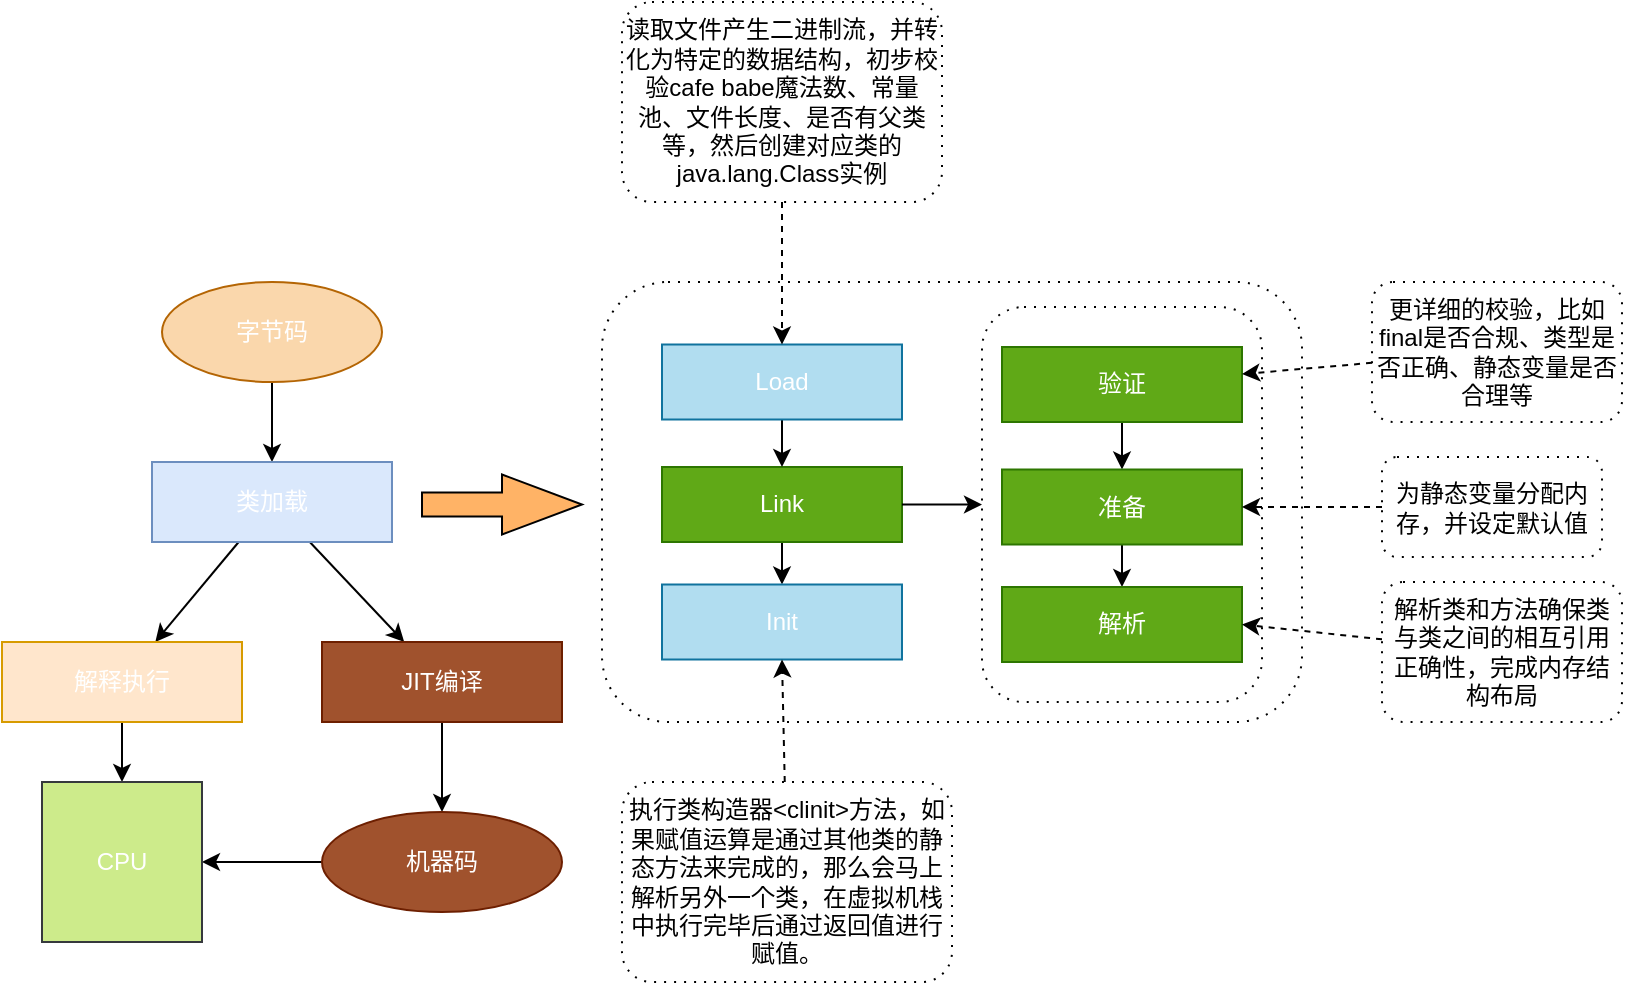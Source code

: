 <mxfile version="14.3.0" type="github">
  <diagram id="EHxILI9CEkPSfjAycWgh" name="Page-1">
    <mxGraphModel dx="946" dy="1749" grid="1" gridSize="10" guides="1" tooltips="1" connect="1" arrows="1" fold="1" page="1" pageScale="1" pageWidth="827" pageHeight="1169" math="0" shadow="0">
      <root>
        <mxCell id="0" />
        <mxCell id="1" parent="0" />
        <mxCell id="RG3UwwgLp89Rtfrr_dlu-25" value="" style="shape=ext;rounded=1;html=1;whiteSpace=wrap;dashed=1;dashPattern=1 4;" parent="1" vertex="1">
          <mxGeometry x="360" y="80" width="350" height="220" as="geometry" />
        </mxCell>
        <mxCell id="RG3UwwgLp89Rtfrr_dlu-26" value="" style="shape=ext;rounded=1;html=1;whiteSpace=wrap;dashed=1;dashPattern=1 4;" parent="1" vertex="1">
          <mxGeometry x="550" y="92.5" width="140" height="197.5" as="geometry" />
        </mxCell>
        <mxCell id="RG3UwwgLp89Rtfrr_dlu-7" value="" style="edgeStyle=orthogonalEdgeStyle;rounded=0;orthogonalLoop=1;jettySize=auto;html=1;" parent="1" source="RG3UwwgLp89Rtfrr_dlu-1" target="RG3UwwgLp89Rtfrr_dlu-2" edge="1">
          <mxGeometry relative="1" as="geometry" />
        </mxCell>
        <mxCell id="RG3UwwgLp89Rtfrr_dlu-1" value="&lt;font color=&quot;#ffffff&quot;&gt;字节码&lt;/font&gt;" style="ellipse;whiteSpace=wrap;html=1;fillColor=#fad7ac;strokeColor=#b46504;" parent="1" vertex="1">
          <mxGeometry x="140" y="80" width="110" height="50" as="geometry" />
        </mxCell>
        <mxCell id="RG3UwwgLp89Rtfrr_dlu-8" value="" style="rounded=0;orthogonalLoop=1;jettySize=auto;html=1;" parent="1" source="RG3UwwgLp89Rtfrr_dlu-2" target="RG3UwwgLp89Rtfrr_dlu-3" edge="1">
          <mxGeometry relative="1" as="geometry" />
        </mxCell>
        <mxCell id="RG3UwwgLp89Rtfrr_dlu-9" style="rounded=0;orthogonalLoop=1;jettySize=auto;html=1;" parent="1" source="RG3UwwgLp89Rtfrr_dlu-2" target="RG3UwwgLp89Rtfrr_dlu-4" edge="1">
          <mxGeometry relative="1" as="geometry" />
        </mxCell>
        <mxCell id="RG3UwwgLp89Rtfrr_dlu-2" value="&lt;font color=&quot;#ffffff&quot;&gt;类加载&lt;/font&gt;" style="rounded=0;whiteSpace=wrap;html=1;fillColor=#dae8fc;strokeColor=#6c8ebf;" parent="1" vertex="1">
          <mxGeometry x="135" y="170" width="120" height="40" as="geometry" />
        </mxCell>
        <mxCell id="RG3UwwgLp89Rtfrr_dlu-11" value="" style="edgeStyle=none;rounded=0;orthogonalLoop=1;jettySize=auto;html=1;" parent="1" source="RG3UwwgLp89Rtfrr_dlu-3" target="RG3UwwgLp89Rtfrr_dlu-6" edge="1">
          <mxGeometry relative="1" as="geometry" />
        </mxCell>
        <mxCell id="RG3UwwgLp89Rtfrr_dlu-3" value="&lt;font color=&quot;#ffffff&quot;&gt;解释执行&lt;/font&gt;" style="rounded=0;whiteSpace=wrap;html=1;fillColor=#ffe6cc;strokeColor=#d79b00;" parent="1" vertex="1">
          <mxGeometry x="60" y="260" width="120" height="40" as="geometry" />
        </mxCell>
        <mxCell id="RG3UwwgLp89Rtfrr_dlu-10" value="" style="edgeStyle=none;rounded=0;orthogonalLoop=1;jettySize=auto;html=1;" parent="1" source="RG3UwwgLp89Rtfrr_dlu-4" target="RG3UwwgLp89Rtfrr_dlu-5" edge="1">
          <mxGeometry relative="1" as="geometry" />
        </mxCell>
        <mxCell id="RG3UwwgLp89Rtfrr_dlu-4" value="JIT编译" style="rounded=0;whiteSpace=wrap;html=1;fillColor=#a0522d;strokeColor=#6D1F00;fontColor=#ffffff;" parent="1" vertex="1">
          <mxGeometry x="220" y="260" width="120" height="40" as="geometry" />
        </mxCell>
        <mxCell id="RG3UwwgLp89Rtfrr_dlu-12" value="" style="edgeStyle=none;rounded=0;orthogonalLoop=1;jettySize=auto;html=1;" parent="1" source="RG3UwwgLp89Rtfrr_dlu-5" target="RG3UwwgLp89Rtfrr_dlu-6" edge="1">
          <mxGeometry relative="1" as="geometry" />
        </mxCell>
        <mxCell id="RG3UwwgLp89Rtfrr_dlu-5" value="机器码" style="ellipse;whiteSpace=wrap;html=1;fillColor=#a0522d;strokeColor=#6D1F00;fontColor=#ffffff;" parent="1" vertex="1">
          <mxGeometry x="220" y="345" width="120" height="50" as="geometry" />
        </mxCell>
        <mxCell id="RG3UwwgLp89Rtfrr_dlu-6" value="&lt;font color=&quot;#ffffff&quot;&gt;CPU&lt;/font&gt;" style="whiteSpace=wrap;html=1;aspect=fixed;fillColor=#cdeb8b;strokeColor=#36393d;" parent="1" vertex="1">
          <mxGeometry x="80" y="330" width="80" height="80" as="geometry" />
        </mxCell>
        <mxCell id="RG3UwwgLp89Rtfrr_dlu-22" style="edgeStyle=none;rounded=0;orthogonalLoop=1;jettySize=auto;html=1;" parent="1" source="RG3UwwgLp89Rtfrr_dlu-15" target="RG3UwwgLp89Rtfrr_dlu-16" edge="1">
          <mxGeometry relative="1" as="geometry" />
        </mxCell>
        <mxCell id="RG3UwwgLp89Rtfrr_dlu-15" value="Link" style="rounded=0;whiteSpace=wrap;html=1;fillColor=#60a917;strokeColor=#2D7600;fontColor=#ffffff;" parent="1" vertex="1">
          <mxGeometry x="390" y="172.5" width="120" height="37.5" as="geometry" />
        </mxCell>
        <mxCell id="RG3UwwgLp89Rtfrr_dlu-16" value="&lt;font color=&quot;#ffffff&quot;&gt;Init&lt;/font&gt;" style="rounded=0;whiteSpace=wrap;html=1;fillColor=#b1ddf0;strokeColor=#10739e;" parent="1" vertex="1">
          <mxGeometry x="390" y="231.25" width="120" height="37.5" as="geometry" />
        </mxCell>
        <mxCell id="RG3UwwgLp89Rtfrr_dlu-21" value="" style="edgeStyle=none;rounded=0;orthogonalLoop=1;jettySize=auto;html=1;" parent="1" source="RG3UwwgLp89Rtfrr_dlu-17" target="RG3UwwgLp89Rtfrr_dlu-15" edge="1">
          <mxGeometry relative="1" as="geometry" />
        </mxCell>
        <mxCell id="RG3UwwgLp89Rtfrr_dlu-17" value="&lt;font color=&quot;#ffffff&quot;&gt;Load&lt;/font&gt;" style="rounded=0;whiteSpace=wrap;html=1;fillColor=#b1ddf0;strokeColor=#10739e;" parent="1" vertex="1">
          <mxGeometry x="390" y="111.25" width="120" height="37.5" as="geometry" />
        </mxCell>
        <mxCell id="RG3UwwgLp89Rtfrr_dlu-23" style="edgeStyle=none;rounded=0;orthogonalLoop=1;jettySize=auto;html=1;" parent="1" source="RG3UwwgLp89Rtfrr_dlu-18" target="RG3UwwgLp89Rtfrr_dlu-19" edge="1">
          <mxGeometry relative="1" as="geometry" />
        </mxCell>
        <mxCell id="RG3UwwgLp89Rtfrr_dlu-18" value="验证" style="rounded=0;whiteSpace=wrap;html=1;fillColor=#60a917;strokeColor=#2D7600;fontColor=#ffffff;" parent="1" vertex="1">
          <mxGeometry x="560" y="112.5" width="120" height="37.5" as="geometry" />
        </mxCell>
        <mxCell id="RG3UwwgLp89Rtfrr_dlu-24" style="edgeStyle=none;rounded=0;orthogonalLoop=1;jettySize=auto;html=1;" parent="1" source="RG3UwwgLp89Rtfrr_dlu-19" target="RG3UwwgLp89Rtfrr_dlu-20" edge="1">
          <mxGeometry relative="1" as="geometry" />
        </mxCell>
        <mxCell id="RG3UwwgLp89Rtfrr_dlu-19" value="准备" style="rounded=0;whiteSpace=wrap;html=1;fillColor=#60a917;strokeColor=#2D7600;fontColor=#ffffff;" parent="1" vertex="1">
          <mxGeometry x="560" y="173.75" width="120" height="37.5" as="geometry" />
        </mxCell>
        <mxCell id="RG3UwwgLp89Rtfrr_dlu-20" value="解析" style="rounded=0;whiteSpace=wrap;html=1;fillColor=#60a917;strokeColor=#2D7600;fontColor=#ffffff;" parent="1" vertex="1">
          <mxGeometry x="560" y="232.5" width="120" height="37.5" as="geometry" />
        </mxCell>
        <mxCell id="RG3UwwgLp89Rtfrr_dlu-27" value="" style="endArrow=classic;html=1;exitX=1;exitY=0.5;exitDx=0;exitDy=0;entryX=0;entryY=0.5;entryDx=0;entryDy=0;" parent="1" source="RG3UwwgLp89Rtfrr_dlu-15" target="RG3UwwgLp89Rtfrr_dlu-26" edge="1">
          <mxGeometry width="50" height="50" relative="1" as="geometry">
            <mxPoint x="440" y="310" as="sourcePoint" />
            <mxPoint x="490" y="260" as="targetPoint" />
          </mxGeometry>
        </mxCell>
        <mxCell id="RG3UwwgLp89Rtfrr_dlu-40" style="edgeStyle=none;rounded=0;orthogonalLoop=1;jettySize=auto;html=1;dashed=1;" parent="1" source="RG3UwwgLp89Rtfrr_dlu-31" target="RG3UwwgLp89Rtfrr_dlu-17" edge="1">
          <mxGeometry relative="1" as="geometry" />
        </mxCell>
        <mxCell id="RG3UwwgLp89Rtfrr_dlu-31" value="读取文件产生二进制流，并转化为特定的数据结构，初步校验cafe babe魔法数、常量池、文件长度、是否有父类等，然后创建对应类的java.lang.Class实例" style="shape=ext;rounded=1;html=1;whiteSpace=wrap;dashed=1;dashPattern=1 4;" parent="1" vertex="1">
          <mxGeometry x="370" y="-60" width="160" height="100" as="geometry" />
        </mxCell>
        <mxCell id="RG3UwwgLp89Rtfrr_dlu-41" style="edgeStyle=none;rounded=0;orthogonalLoop=1;jettySize=auto;html=1;entryX=0.5;entryY=1;entryDx=0;entryDy=0;dashed=1;" parent="1" source="RG3UwwgLp89Rtfrr_dlu-32" target="RG3UwwgLp89Rtfrr_dlu-16" edge="1">
          <mxGeometry relative="1" as="geometry" />
        </mxCell>
        <mxCell id="RG3UwwgLp89Rtfrr_dlu-32" value="执行类构造器&amp;lt;clinit&amp;gt;方法，如果赋值运算是通过其他类的静态方法来完成的，那么会马上解析另外一个类，在虚拟机栈中执行完毕后通过返回值进行赋值。" style="shape=ext;rounded=1;html=1;whiteSpace=wrap;dashed=1;dashPattern=1 4;" parent="1" vertex="1">
          <mxGeometry x="370" y="330" width="165" height="100" as="geometry" />
        </mxCell>
        <mxCell id="RG3UwwgLp89Rtfrr_dlu-36" style="edgeStyle=none;rounded=0;orthogonalLoop=1;jettySize=auto;html=1;dashed=1;" parent="1" source="RG3UwwgLp89Rtfrr_dlu-33" target="RG3UwwgLp89Rtfrr_dlu-18" edge="1">
          <mxGeometry relative="1" as="geometry" />
        </mxCell>
        <mxCell id="RG3UwwgLp89Rtfrr_dlu-33" value="更详细的校验，比如final是否合规、类型是否正确、静态变量是否合理等" style="shape=ext;rounded=1;html=1;whiteSpace=wrap;dashed=1;dashPattern=1 4;" parent="1" vertex="1">
          <mxGeometry x="745" y="80" width="125" height="70" as="geometry" />
        </mxCell>
        <mxCell id="RG3UwwgLp89Rtfrr_dlu-37" style="edgeStyle=none;rounded=0;orthogonalLoop=1;jettySize=auto;html=1;dashed=1;" parent="1" source="RG3UwwgLp89Rtfrr_dlu-34" target="RG3UwwgLp89Rtfrr_dlu-19" edge="1">
          <mxGeometry relative="1" as="geometry" />
        </mxCell>
        <mxCell id="RG3UwwgLp89Rtfrr_dlu-34" value="为静态变量分配内存，并设定默认值" style="shape=ext;rounded=1;html=1;whiteSpace=wrap;dashed=1;dashPattern=1 4;" parent="1" vertex="1">
          <mxGeometry x="750" y="167.5" width="110" height="50" as="geometry" />
        </mxCell>
        <mxCell id="RG3UwwgLp89Rtfrr_dlu-39" style="edgeStyle=none;rounded=0;orthogonalLoop=1;jettySize=auto;html=1;entryX=1;entryY=0.5;entryDx=0;entryDy=0;dashed=1;" parent="1" source="RG3UwwgLp89Rtfrr_dlu-35" target="RG3UwwgLp89Rtfrr_dlu-20" edge="1">
          <mxGeometry relative="1" as="geometry" />
        </mxCell>
        <mxCell id="RG3UwwgLp89Rtfrr_dlu-35" value="解析类和方法确保类与类之间的相互引用正确性，完成内存结构布局" style="shape=ext;rounded=1;html=1;whiteSpace=wrap;dashed=1;dashPattern=1 4;" parent="1" vertex="1">
          <mxGeometry x="750" y="230" width="120" height="70" as="geometry" />
        </mxCell>
        <mxCell id="RG3UwwgLp89Rtfrr_dlu-42" value="" style="html=1;shadow=0;dashed=0;align=center;verticalAlign=middle;shape=mxgraph.arrows2.arrow;dy=0.6;dx=40;notch=0;fillColor=#FFB366;" parent="1" vertex="1">
          <mxGeometry x="270" y="176.25" width="80" height="30" as="geometry" />
        </mxCell>
      </root>
    </mxGraphModel>
  </diagram>
</mxfile>
